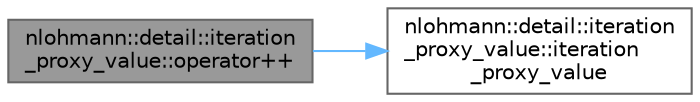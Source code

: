 digraph "nlohmann::detail::iteration_proxy_value::operator++"
{
 // LATEX_PDF_SIZE
  bgcolor="transparent";
  edge [fontname=Helvetica,fontsize=10,labelfontname=Helvetica,labelfontsize=10];
  node [fontname=Helvetica,fontsize=10,shape=box,height=0.2,width=0.4];
  rankdir="LR";
  Node1 [id="Node000001",label="nlohmann::detail::iteration\l_proxy_value::operator++",height=0.2,width=0.4,color="gray40", fillcolor="grey60", style="filled", fontcolor="black",tooltip="increment operator (needed for range-based for)"];
  Node1 -> Node2 [id="edge1_Node000001_Node000002",color="steelblue1",style="solid",tooltip=" "];
  Node2 [id="Node000002",label="nlohmann::detail::iteration\l_proxy_value::iteration\l_proxy_value",height=0.2,width=0.4,color="grey40", fillcolor="white", style="filled",URL="$classnlohmann_1_1detail_1_1iteration__proxy__value.html#a459dd8961b80b2089d8161c9aa466581",tooltip=" "];
}
